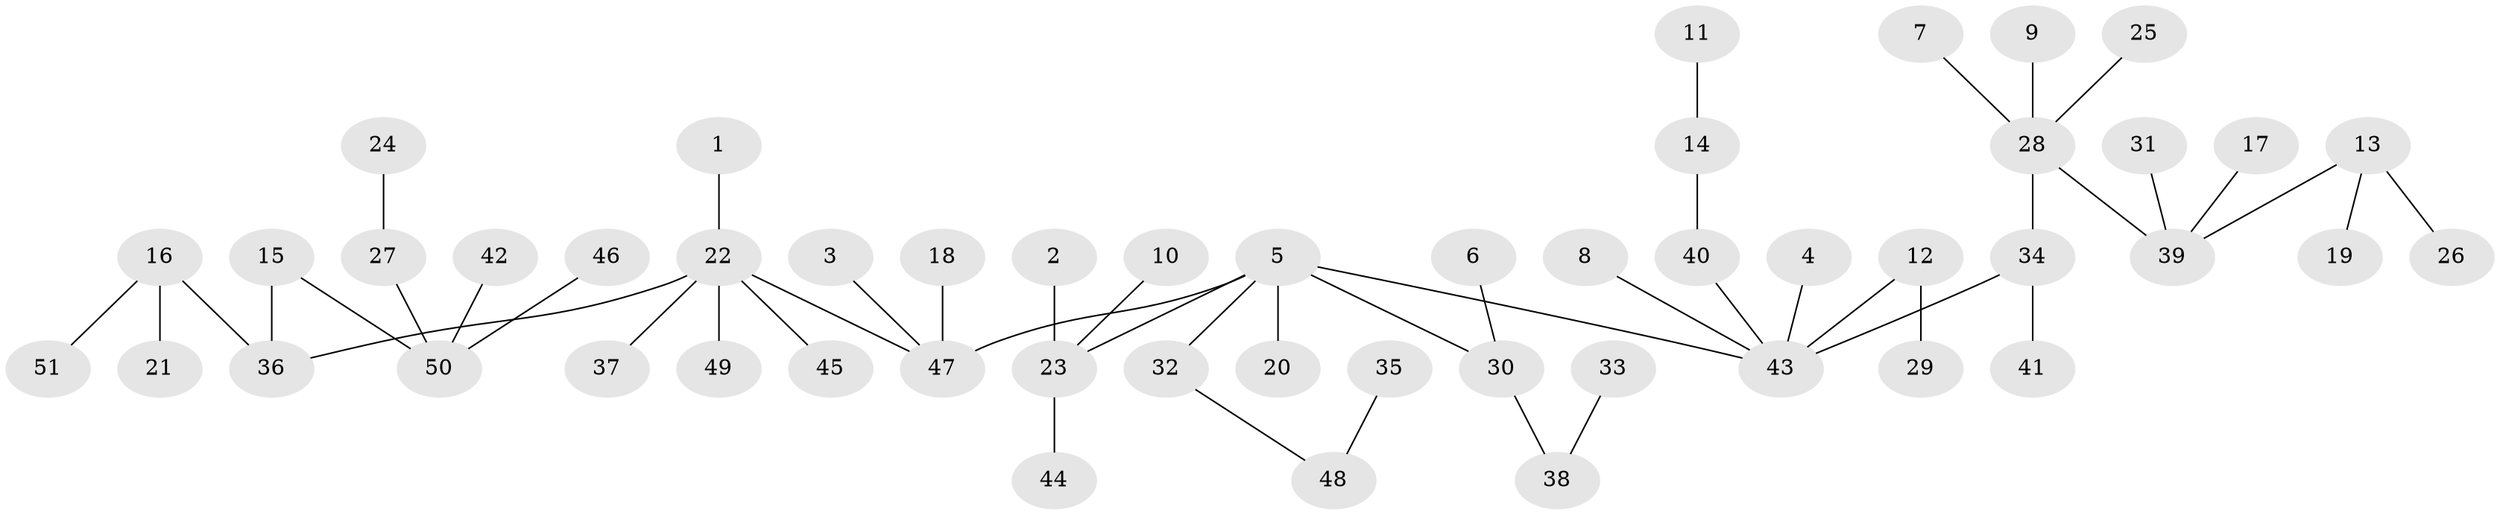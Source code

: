 // original degree distribution, {4: 0.06930693069306931, 6: 0.019801980198019802, 7: 0.019801980198019802, 3: 0.10891089108910891, 5: 0.019801980198019802, 2: 0.25742574257425743, 1: 0.504950495049505}
// Generated by graph-tools (version 1.1) at 2025/50/03/09/25 03:50:15]
// undirected, 51 vertices, 50 edges
graph export_dot {
graph [start="1"]
  node [color=gray90,style=filled];
  1;
  2;
  3;
  4;
  5;
  6;
  7;
  8;
  9;
  10;
  11;
  12;
  13;
  14;
  15;
  16;
  17;
  18;
  19;
  20;
  21;
  22;
  23;
  24;
  25;
  26;
  27;
  28;
  29;
  30;
  31;
  32;
  33;
  34;
  35;
  36;
  37;
  38;
  39;
  40;
  41;
  42;
  43;
  44;
  45;
  46;
  47;
  48;
  49;
  50;
  51;
  1 -- 22 [weight=1.0];
  2 -- 23 [weight=1.0];
  3 -- 47 [weight=1.0];
  4 -- 43 [weight=1.0];
  5 -- 20 [weight=1.0];
  5 -- 23 [weight=1.0];
  5 -- 30 [weight=1.0];
  5 -- 32 [weight=1.0];
  5 -- 43 [weight=1.0];
  5 -- 47 [weight=1.0];
  6 -- 30 [weight=1.0];
  7 -- 28 [weight=1.0];
  8 -- 43 [weight=1.0];
  9 -- 28 [weight=1.0];
  10 -- 23 [weight=1.0];
  11 -- 14 [weight=1.0];
  12 -- 29 [weight=1.0];
  12 -- 43 [weight=1.0];
  13 -- 19 [weight=1.0];
  13 -- 26 [weight=1.0];
  13 -- 39 [weight=1.0];
  14 -- 40 [weight=1.0];
  15 -- 36 [weight=1.0];
  15 -- 50 [weight=1.0];
  16 -- 21 [weight=1.0];
  16 -- 36 [weight=1.0];
  16 -- 51 [weight=1.0];
  17 -- 39 [weight=1.0];
  18 -- 47 [weight=1.0];
  22 -- 36 [weight=1.0];
  22 -- 37 [weight=1.0];
  22 -- 45 [weight=1.0];
  22 -- 47 [weight=1.0];
  22 -- 49 [weight=1.0];
  23 -- 44 [weight=1.0];
  24 -- 27 [weight=1.0];
  25 -- 28 [weight=1.0];
  27 -- 50 [weight=1.0];
  28 -- 34 [weight=1.0];
  28 -- 39 [weight=1.0];
  30 -- 38 [weight=1.0];
  31 -- 39 [weight=1.0];
  32 -- 48 [weight=1.0];
  33 -- 38 [weight=1.0];
  34 -- 41 [weight=1.0];
  34 -- 43 [weight=1.0];
  35 -- 48 [weight=1.0];
  40 -- 43 [weight=1.0];
  42 -- 50 [weight=1.0];
  46 -- 50 [weight=1.0];
}
